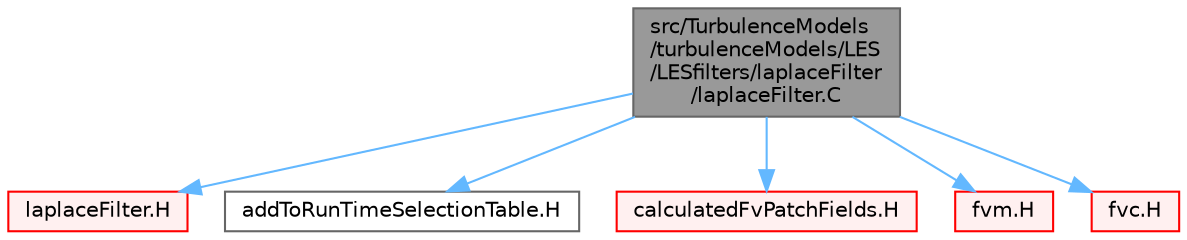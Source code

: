digraph "src/TurbulenceModels/turbulenceModels/LES/LESfilters/laplaceFilter/laplaceFilter.C"
{
 // LATEX_PDF_SIZE
  bgcolor="transparent";
  edge [fontname=Helvetica,fontsize=10,labelfontname=Helvetica,labelfontsize=10];
  node [fontname=Helvetica,fontsize=10,shape=box,height=0.2,width=0.4];
  Node1 [id="Node000001",label="src/TurbulenceModels\l/turbulenceModels/LES\l/LESfilters/laplaceFilter\l/laplaceFilter.C",height=0.2,width=0.4,color="gray40", fillcolor="grey60", style="filled", fontcolor="black",tooltip=" "];
  Node1 -> Node2 [id="edge1_Node000001_Node000002",color="steelblue1",style="solid",tooltip=" "];
  Node2 [id="Node000002",label="laplaceFilter.H",height=0.2,width=0.4,color="red", fillcolor="#FFF0F0", style="filled",URL="$laplaceFilter_8H.html",tooltip=" "];
  Node1 -> Node381 [id="edge2_Node000001_Node000381",color="steelblue1",style="solid",tooltip=" "];
  Node381 [id="Node000381",label="addToRunTimeSelectionTable.H",height=0.2,width=0.4,color="grey40", fillcolor="white", style="filled",URL="$addToRunTimeSelectionTable_8H.html",tooltip="Macros for easy insertion into run-time selection tables."];
  Node1 -> Node378 [id="edge3_Node000001_Node000378",color="steelblue1",style="solid",tooltip=" "];
  Node378 [id="Node000378",label="calculatedFvPatchFields.H",height=0.2,width=0.4,color="red", fillcolor="#FFF0F0", style="filled",URL="$calculatedFvPatchFields_8H.html",tooltip=" "];
  Node1 -> Node382 [id="edge4_Node000001_Node000382",color="steelblue1",style="solid",tooltip=" "];
  Node382 [id="Node000382",label="fvm.H",height=0.2,width=0.4,color="red", fillcolor="#FFF0F0", style="filled",URL="$fvm_8H.html",tooltip=" "];
  Node1 -> Node406 [id="edge5_Node000001_Node000406",color="steelblue1",style="solid",tooltip=" "];
  Node406 [id="Node000406",label="fvc.H",height=0.2,width=0.4,color="red", fillcolor="#FFF0F0", style="filled",URL="$fvc_8H.html",tooltip=" "];
}
